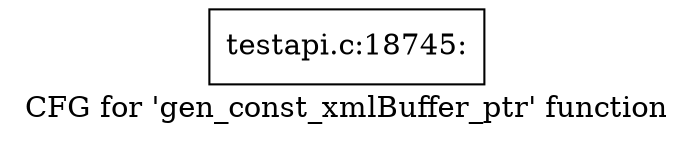 digraph "CFG for 'gen_const_xmlBuffer_ptr' function" {
	label="CFG for 'gen_const_xmlBuffer_ptr' function";

	Node0x4b0d8c0 [shape=record,label="{testapi.c:18745:}"];
}
